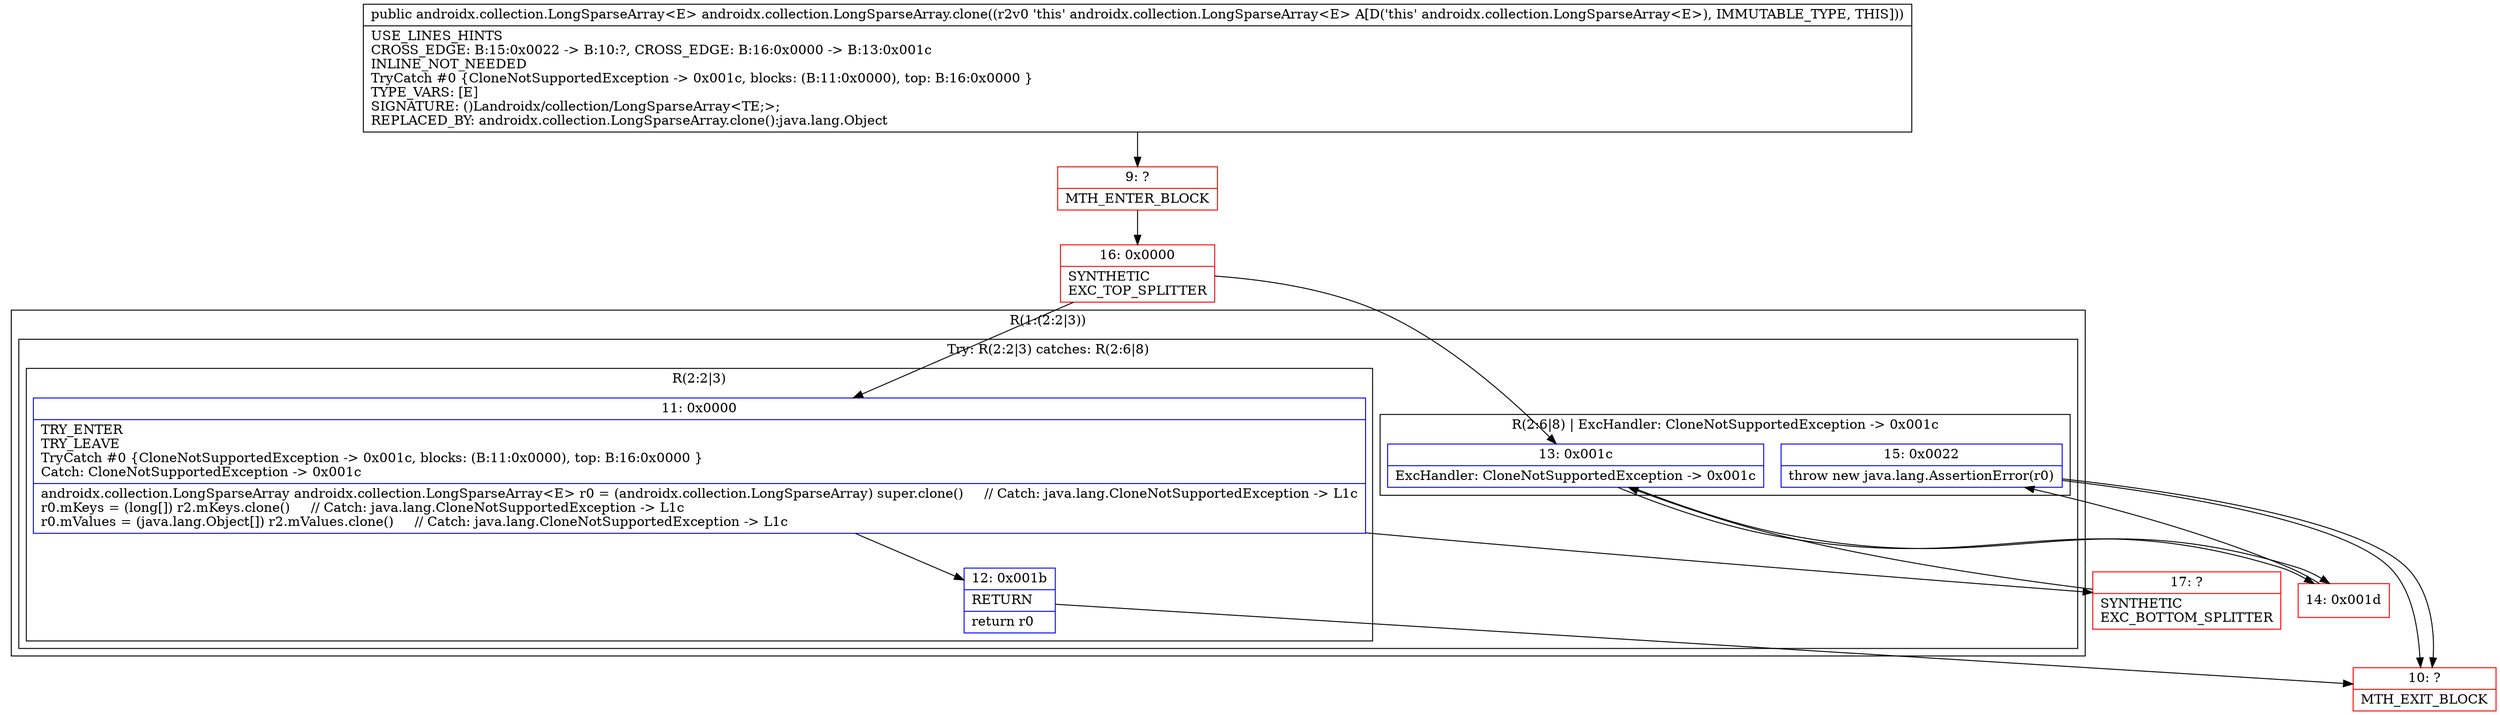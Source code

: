 digraph "CFG forandroidx.collection.LongSparseArray.clone()Landroidx\/collection\/LongSparseArray;" {
subgraph cluster_Region_1664124219 {
label = "R(1:(2:2|3))";
node [shape=record,color=blue];
subgraph cluster_TryCatchRegion_2003799109 {
label = "Try: R(2:2|3) catches: R(2:6|8)";
node [shape=record,color=blue];
subgraph cluster_Region_1737406893 {
label = "R(2:2|3)";
node [shape=record,color=blue];
Node_11 [shape=record,label="{11\:\ 0x0000|TRY_ENTER\lTRY_LEAVE\lTryCatch #0 \{CloneNotSupportedException \-\> 0x001c, blocks: (B:11:0x0000), top: B:16:0x0000 \}\lCatch: CloneNotSupportedException \-\> 0x001c\l|androidx.collection.LongSparseArray androidx.collection.LongSparseArray\<E\> r0 = (androidx.collection.LongSparseArray) super.clone()     \/\/ Catch: java.lang.CloneNotSupportedException \-\> L1c\lr0.mKeys = (long[]) r2.mKeys.clone()     \/\/ Catch: java.lang.CloneNotSupportedException \-\> L1c\lr0.mValues = (java.lang.Object[]) r2.mValues.clone()     \/\/ Catch: java.lang.CloneNotSupportedException \-\> L1c\l}"];
Node_12 [shape=record,label="{12\:\ 0x001b|RETURN\l|return r0\l}"];
}
subgraph cluster_Region_468212828 {
label = "R(2:6|8) | ExcHandler: CloneNotSupportedException \-\> 0x001c\l";
node [shape=record,color=blue];
Node_13 [shape=record,label="{13\:\ 0x001c|ExcHandler: CloneNotSupportedException \-\> 0x001c\l}"];
Node_15 [shape=record,label="{15\:\ 0x0022|throw new java.lang.AssertionError(r0)\l}"];
}
}
}
subgraph cluster_Region_468212828 {
label = "R(2:6|8) | ExcHandler: CloneNotSupportedException \-\> 0x001c\l";
node [shape=record,color=blue];
Node_13 [shape=record,label="{13\:\ 0x001c|ExcHandler: CloneNotSupportedException \-\> 0x001c\l}"];
Node_15 [shape=record,label="{15\:\ 0x0022|throw new java.lang.AssertionError(r0)\l}"];
}
Node_9 [shape=record,color=red,label="{9\:\ ?|MTH_ENTER_BLOCK\l}"];
Node_16 [shape=record,color=red,label="{16\:\ 0x0000|SYNTHETIC\lEXC_TOP_SPLITTER\l}"];
Node_10 [shape=record,color=red,label="{10\:\ ?|MTH_EXIT_BLOCK\l}"];
Node_17 [shape=record,color=red,label="{17\:\ ?|SYNTHETIC\lEXC_BOTTOM_SPLITTER\l}"];
Node_14 [shape=record,color=red,label="{14\:\ 0x001d}"];
MethodNode[shape=record,label="{public androidx.collection.LongSparseArray\<E\> androidx.collection.LongSparseArray.clone((r2v0 'this' androidx.collection.LongSparseArray\<E\> A[D('this' androidx.collection.LongSparseArray\<E\>), IMMUTABLE_TYPE, THIS]))  | USE_LINES_HINTS\lCROSS_EDGE: B:15:0x0022 \-\> B:10:?, CROSS_EDGE: B:16:0x0000 \-\> B:13:0x001c\lINLINE_NOT_NEEDED\lTryCatch #0 \{CloneNotSupportedException \-\> 0x001c, blocks: (B:11:0x0000), top: B:16:0x0000 \}\lTYPE_VARS: [E]\lSIGNATURE: ()Landroidx\/collection\/LongSparseArray\<TE;\>;\lREPLACED_BY: androidx.collection.LongSparseArray.clone():java.lang.Object\l}"];
MethodNode -> Node_9;Node_11 -> Node_12;
Node_11 -> Node_17;
Node_12 -> Node_10;
Node_13 -> Node_14;
Node_15 -> Node_10;
Node_13 -> Node_14;
Node_15 -> Node_10;
Node_9 -> Node_16;
Node_16 -> Node_11;
Node_16 -> Node_13;
Node_17 -> Node_13;
Node_14 -> Node_15;
}

